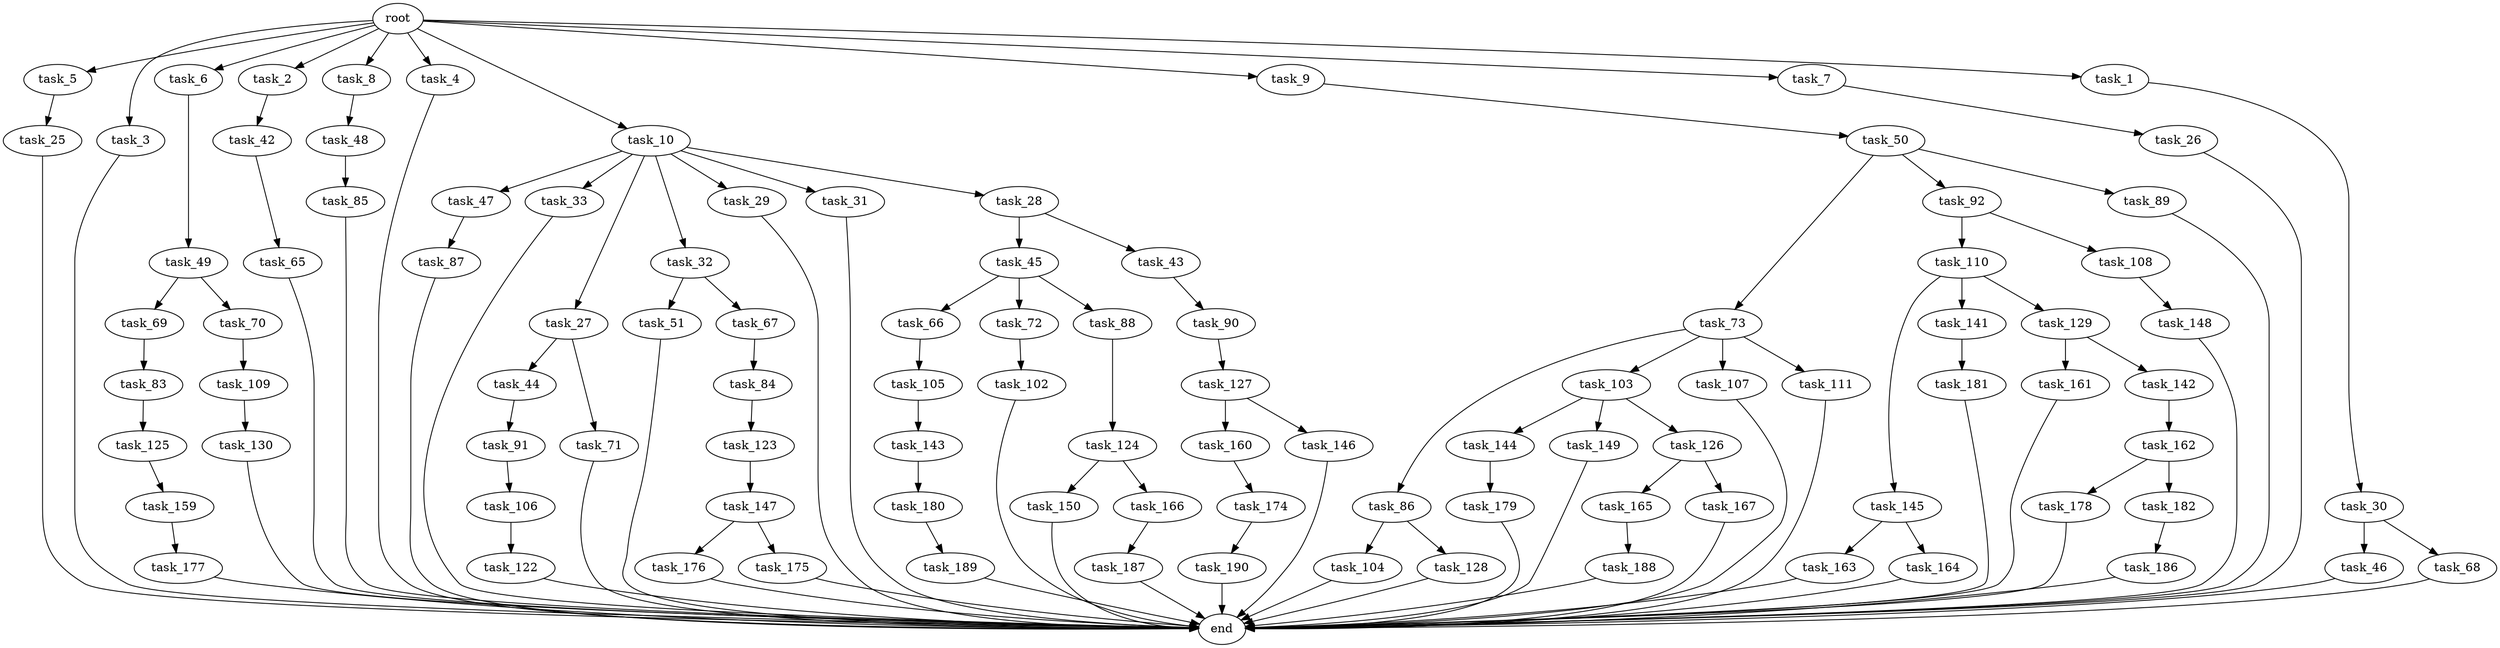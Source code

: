 digraph G {
  task_73 [size="54975581388.800003"];
  task_65 [size="7730941132.800000"];
  task_92 [size="54975581388.800003"];
  task_45 [size="3435973836.800000"];
  task_89 [size="54975581388.800003"];
  task_5 [size="102.400000"];
  task_47 [size="13743895347.200001"];
  task_3 [size="102.400000"];
  task_6 [size="102.400000"];
  task_30 [size="13743895347.200001"];
  task_2 [size="102.400000"];
  task_8 [size="102.400000"];
  task_150 [size="13743895347.200001"];
  task_44 [size="30923764531.200001"];
  task_163 [size="21474836480.000000"];
  task_69 [size="69578470195.199997"];
  task_84 [size="3435973836.800000"];
  task_49 [size="3435973836.800000"];
  task_187 [size="30923764531.200001"];
  task_86 [size="69578470195.199997"];
  task_145 [size="42090679500.800003"];
  task_43 [size="3435973836.800000"];
  task_144 [size="3435973836.800000"];
  task_33 [size="13743895347.200001"];
  task_130 [size="13743895347.200001"];
  task_189 [size="54975581388.800003"];
  task_71 [size="30923764531.200001"];
  task_160 [size="30923764531.200001"];
  task_105 [size="69578470195.199997"];
  task_48 [size="42090679500.800003"];
  task_4 [size="102.400000"];
  task_104 [size="21474836480.000000"];
  task_176 [size="30923764531.200001"];
  task_181 [size="30923764531.200001"];
  task_174 [size="7730941132.800000"];
  task_177 [size="7730941132.800000"];
  task_109 [size="42090679500.800003"];
  task_149 [size="3435973836.800000"];
  task_50 [size="13743895347.200001"];
  task_10 [size="102.400000"];
  task_161 [size="3435973836.800000"];
  task_127 [size="30923764531.200001"];
  task_83 [size="42090679500.800003"];
  task_147 [size="69578470195.199997"];
  task_103 [size="69578470195.199997"];
  task_110 [size="3435973836.800000"];
  task_9 [size="102.400000"];
  task_46 [size="54975581388.800003"];
  task_85 [size="3435973836.800000"];
  task_186 [size="42090679500.800003"];
  task_107 [size="69578470195.199997"];
  task_25 [size="85899345920.000000"];
  task_126 [size="3435973836.800000"];
  task_27 [size="13743895347.200001"];
  task_179 [size="54975581388.800003"];
  end [size="0.000000"];
  task_143 [size="7730941132.800000"];
  task_51 [size="3435973836.800000"];
  task_66 [size="3435973836.800000"];
  task_142 [size="3435973836.800000"];
  root [size="0.000000"];
  task_106 [size="3435973836.800000"];
  task_146 [size="30923764531.200001"];
  task_32 [size="13743895347.200001"];
  task_141 [size="42090679500.800003"];
  task_188 [size="3435973836.800000"];
  task_72 [size="3435973836.800000"];
  task_180 [size="85899345920.000000"];
  task_129 [size="42090679500.800003"];
  task_88 [size="3435973836.800000"];
  task_26 [size="42090679500.800003"];
  task_42 [size="21474836480.000000"];
  task_190 [size="85899345920.000000"];
  task_162 [size="7730941132.800000"];
  task_87 [size="30923764531.200001"];
  task_29 [size="13743895347.200001"];
  task_31 [size="13743895347.200001"];
  task_165 [size="13743895347.200001"];
  task_122 [size="30923764531.200001"];
  task_175 [size="30923764531.200001"];
  task_91 [size="13743895347.200001"];
  task_111 [size="69578470195.199997"];
  task_167 [size="13743895347.200001"];
  task_67 [size="3435973836.800000"];
  task_178 [size="30923764531.200001"];
  task_159 [size="21474836480.000000"];
  task_125 [size="21474836480.000000"];
  task_102 [size="69578470195.199997"];
  task_166 [size="13743895347.200001"];
  task_7 [size="102.400000"];
  task_164 [size="21474836480.000000"];
  task_90 [size="54975581388.800003"];
  task_128 [size="21474836480.000000"];
  task_148 [size="42090679500.800003"];
  task_1 [size="102.400000"];
  task_108 [size="3435973836.800000"];
  task_68 [size="54975581388.800003"];
  task_182 [size="30923764531.200001"];
  task_70 [size="69578470195.199997"];
  task_28 [size="13743895347.200001"];
  task_124 [size="30923764531.200001"];
  task_123 [size="42090679500.800003"];

  task_73 -> task_111 [size="679477248.000000"];
  task_73 -> task_103 [size="679477248.000000"];
  task_73 -> task_107 [size="679477248.000000"];
  task_73 -> task_86 [size="679477248.000000"];
  task_65 -> end [size="1.000000"];
  task_92 -> task_108 [size="33554432.000000"];
  task_92 -> task_110 [size="33554432.000000"];
  task_45 -> task_88 [size="33554432.000000"];
  task_45 -> task_72 [size="33554432.000000"];
  task_45 -> task_66 [size="33554432.000000"];
  task_89 -> end [size="1.000000"];
  task_5 -> task_25 [size="838860800.000000"];
  task_47 -> task_87 [size="301989888.000000"];
  task_3 -> end [size="1.000000"];
  task_6 -> task_49 [size="33554432.000000"];
  task_30 -> task_46 [size="536870912.000000"];
  task_30 -> task_68 [size="536870912.000000"];
  task_2 -> task_42 [size="209715200.000000"];
  task_8 -> task_48 [size="411041792.000000"];
  task_150 -> end [size="1.000000"];
  task_44 -> task_91 [size="134217728.000000"];
  task_163 -> end [size="1.000000"];
  task_69 -> task_83 [size="411041792.000000"];
  task_84 -> task_123 [size="411041792.000000"];
  task_49 -> task_70 [size="679477248.000000"];
  task_49 -> task_69 [size="679477248.000000"];
  task_187 -> end [size="1.000000"];
  task_86 -> task_104 [size="209715200.000000"];
  task_86 -> task_128 [size="209715200.000000"];
  task_145 -> task_164 [size="209715200.000000"];
  task_145 -> task_163 [size="209715200.000000"];
  task_43 -> task_90 [size="536870912.000000"];
  task_144 -> task_179 [size="536870912.000000"];
  task_33 -> end [size="1.000000"];
  task_130 -> end [size="1.000000"];
  task_189 -> end [size="1.000000"];
  task_71 -> end [size="1.000000"];
  task_160 -> task_174 [size="75497472.000000"];
  task_105 -> task_143 [size="75497472.000000"];
  task_48 -> task_85 [size="33554432.000000"];
  task_4 -> end [size="1.000000"];
  task_104 -> end [size="1.000000"];
  task_176 -> end [size="1.000000"];
  task_181 -> end [size="1.000000"];
  task_174 -> task_190 [size="838860800.000000"];
  task_177 -> end [size="1.000000"];
  task_109 -> task_130 [size="134217728.000000"];
  task_149 -> end [size="1.000000"];
  task_50 -> task_73 [size="536870912.000000"];
  task_50 -> task_89 [size="536870912.000000"];
  task_50 -> task_92 [size="536870912.000000"];
  task_10 -> task_47 [size="134217728.000000"];
  task_10 -> task_27 [size="134217728.000000"];
  task_10 -> task_29 [size="134217728.000000"];
  task_10 -> task_32 [size="134217728.000000"];
  task_10 -> task_31 [size="134217728.000000"];
  task_10 -> task_33 [size="134217728.000000"];
  task_10 -> task_28 [size="134217728.000000"];
  task_161 -> end [size="1.000000"];
  task_127 -> task_146 [size="301989888.000000"];
  task_127 -> task_160 [size="301989888.000000"];
  task_83 -> task_125 [size="209715200.000000"];
  task_147 -> task_176 [size="301989888.000000"];
  task_147 -> task_175 [size="301989888.000000"];
  task_103 -> task_126 [size="33554432.000000"];
  task_103 -> task_144 [size="33554432.000000"];
  task_103 -> task_149 [size="33554432.000000"];
  task_110 -> task_141 [size="411041792.000000"];
  task_110 -> task_129 [size="411041792.000000"];
  task_110 -> task_145 [size="411041792.000000"];
  task_9 -> task_50 [size="134217728.000000"];
  task_46 -> end [size="1.000000"];
  task_85 -> end [size="1.000000"];
  task_186 -> end [size="1.000000"];
  task_107 -> end [size="1.000000"];
  task_25 -> end [size="1.000000"];
  task_126 -> task_165 [size="134217728.000000"];
  task_126 -> task_167 [size="134217728.000000"];
  task_27 -> task_71 [size="301989888.000000"];
  task_27 -> task_44 [size="301989888.000000"];
  task_179 -> end [size="1.000000"];
  task_143 -> task_180 [size="838860800.000000"];
  task_51 -> end [size="1.000000"];
  task_66 -> task_105 [size="679477248.000000"];
  task_142 -> task_162 [size="75497472.000000"];
  root -> task_8 [size="1.000000"];
  root -> task_9 [size="1.000000"];
  root -> task_3 [size="1.000000"];
  root -> task_7 [size="1.000000"];
  root -> task_6 [size="1.000000"];
  root -> task_1 [size="1.000000"];
  root -> task_10 [size="1.000000"];
  root -> task_5 [size="1.000000"];
  root -> task_2 [size="1.000000"];
  root -> task_4 [size="1.000000"];
  task_106 -> task_122 [size="301989888.000000"];
  task_146 -> end [size="1.000000"];
  task_32 -> task_51 [size="33554432.000000"];
  task_32 -> task_67 [size="33554432.000000"];
  task_141 -> task_181 [size="301989888.000000"];
  task_188 -> end [size="1.000000"];
  task_72 -> task_102 [size="679477248.000000"];
  task_180 -> task_189 [size="536870912.000000"];
  task_129 -> task_161 [size="33554432.000000"];
  task_129 -> task_142 [size="33554432.000000"];
  task_88 -> task_124 [size="301989888.000000"];
  task_26 -> end [size="1.000000"];
  task_42 -> task_65 [size="75497472.000000"];
  task_190 -> end [size="1.000000"];
  task_162 -> task_182 [size="301989888.000000"];
  task_162 -> task_178 [size="301989888.000000"];
  task_87 -> end [size="1.000000"];
  task_29 -> end [size="1.000000"];
  task_31 -> end [size="1.000000"];
  task_165 -> task_188 [size="33554432.000000"];
  task_122 -> end [size="1.000000"];
  task_175 -> end [size="1.000000"];
  task_91 -> task_106 [size="33554432.000000"];
  task_111 -> end [size="1.000000"];
  task_167 -> end [size="1.000000"];
  task_67 -> task_84 [size="33554432.000000"];
  task_178 -> end [size="1.000000"];
  task_159 -> task_177 [size="75497472.000000"];
  task_125 -> task_159 [size="209715200.000000"];
  task_102 -> end [size="1.000000"];
  task_166 -> task_187 [size="301989888.000000"];
  task_7 -> task_26 [size="411041792.000000"];
  task_164 -> end [size="1.000000"];
  task_90 -> task_127 [size="301989888.000000"];
  task_128 -> end [size="1.000000"];
  task_148 -> end [size="1.000000"];
  task_1 -> task_30 [size="134217728.000000"];
  task_108 -> task_148 [size="411041792.000000"];
  task_68 -> end [size="1.000000"];
  task_182 -> task_186 [size="411041792.000000"];
  task_70 -> task_109 [size="411041792.000000"];
  task_28 -> task_43 [size="33554432.000000"];
  task_28 -> task_45 [size="33554432.000000"];
  task_124 -> task_150 [size="134217728.000000"];
  task_124 -> task_166 [size="134217728.000000"];
  task_123 -> task_147 [size="679477248.000000"];
}
